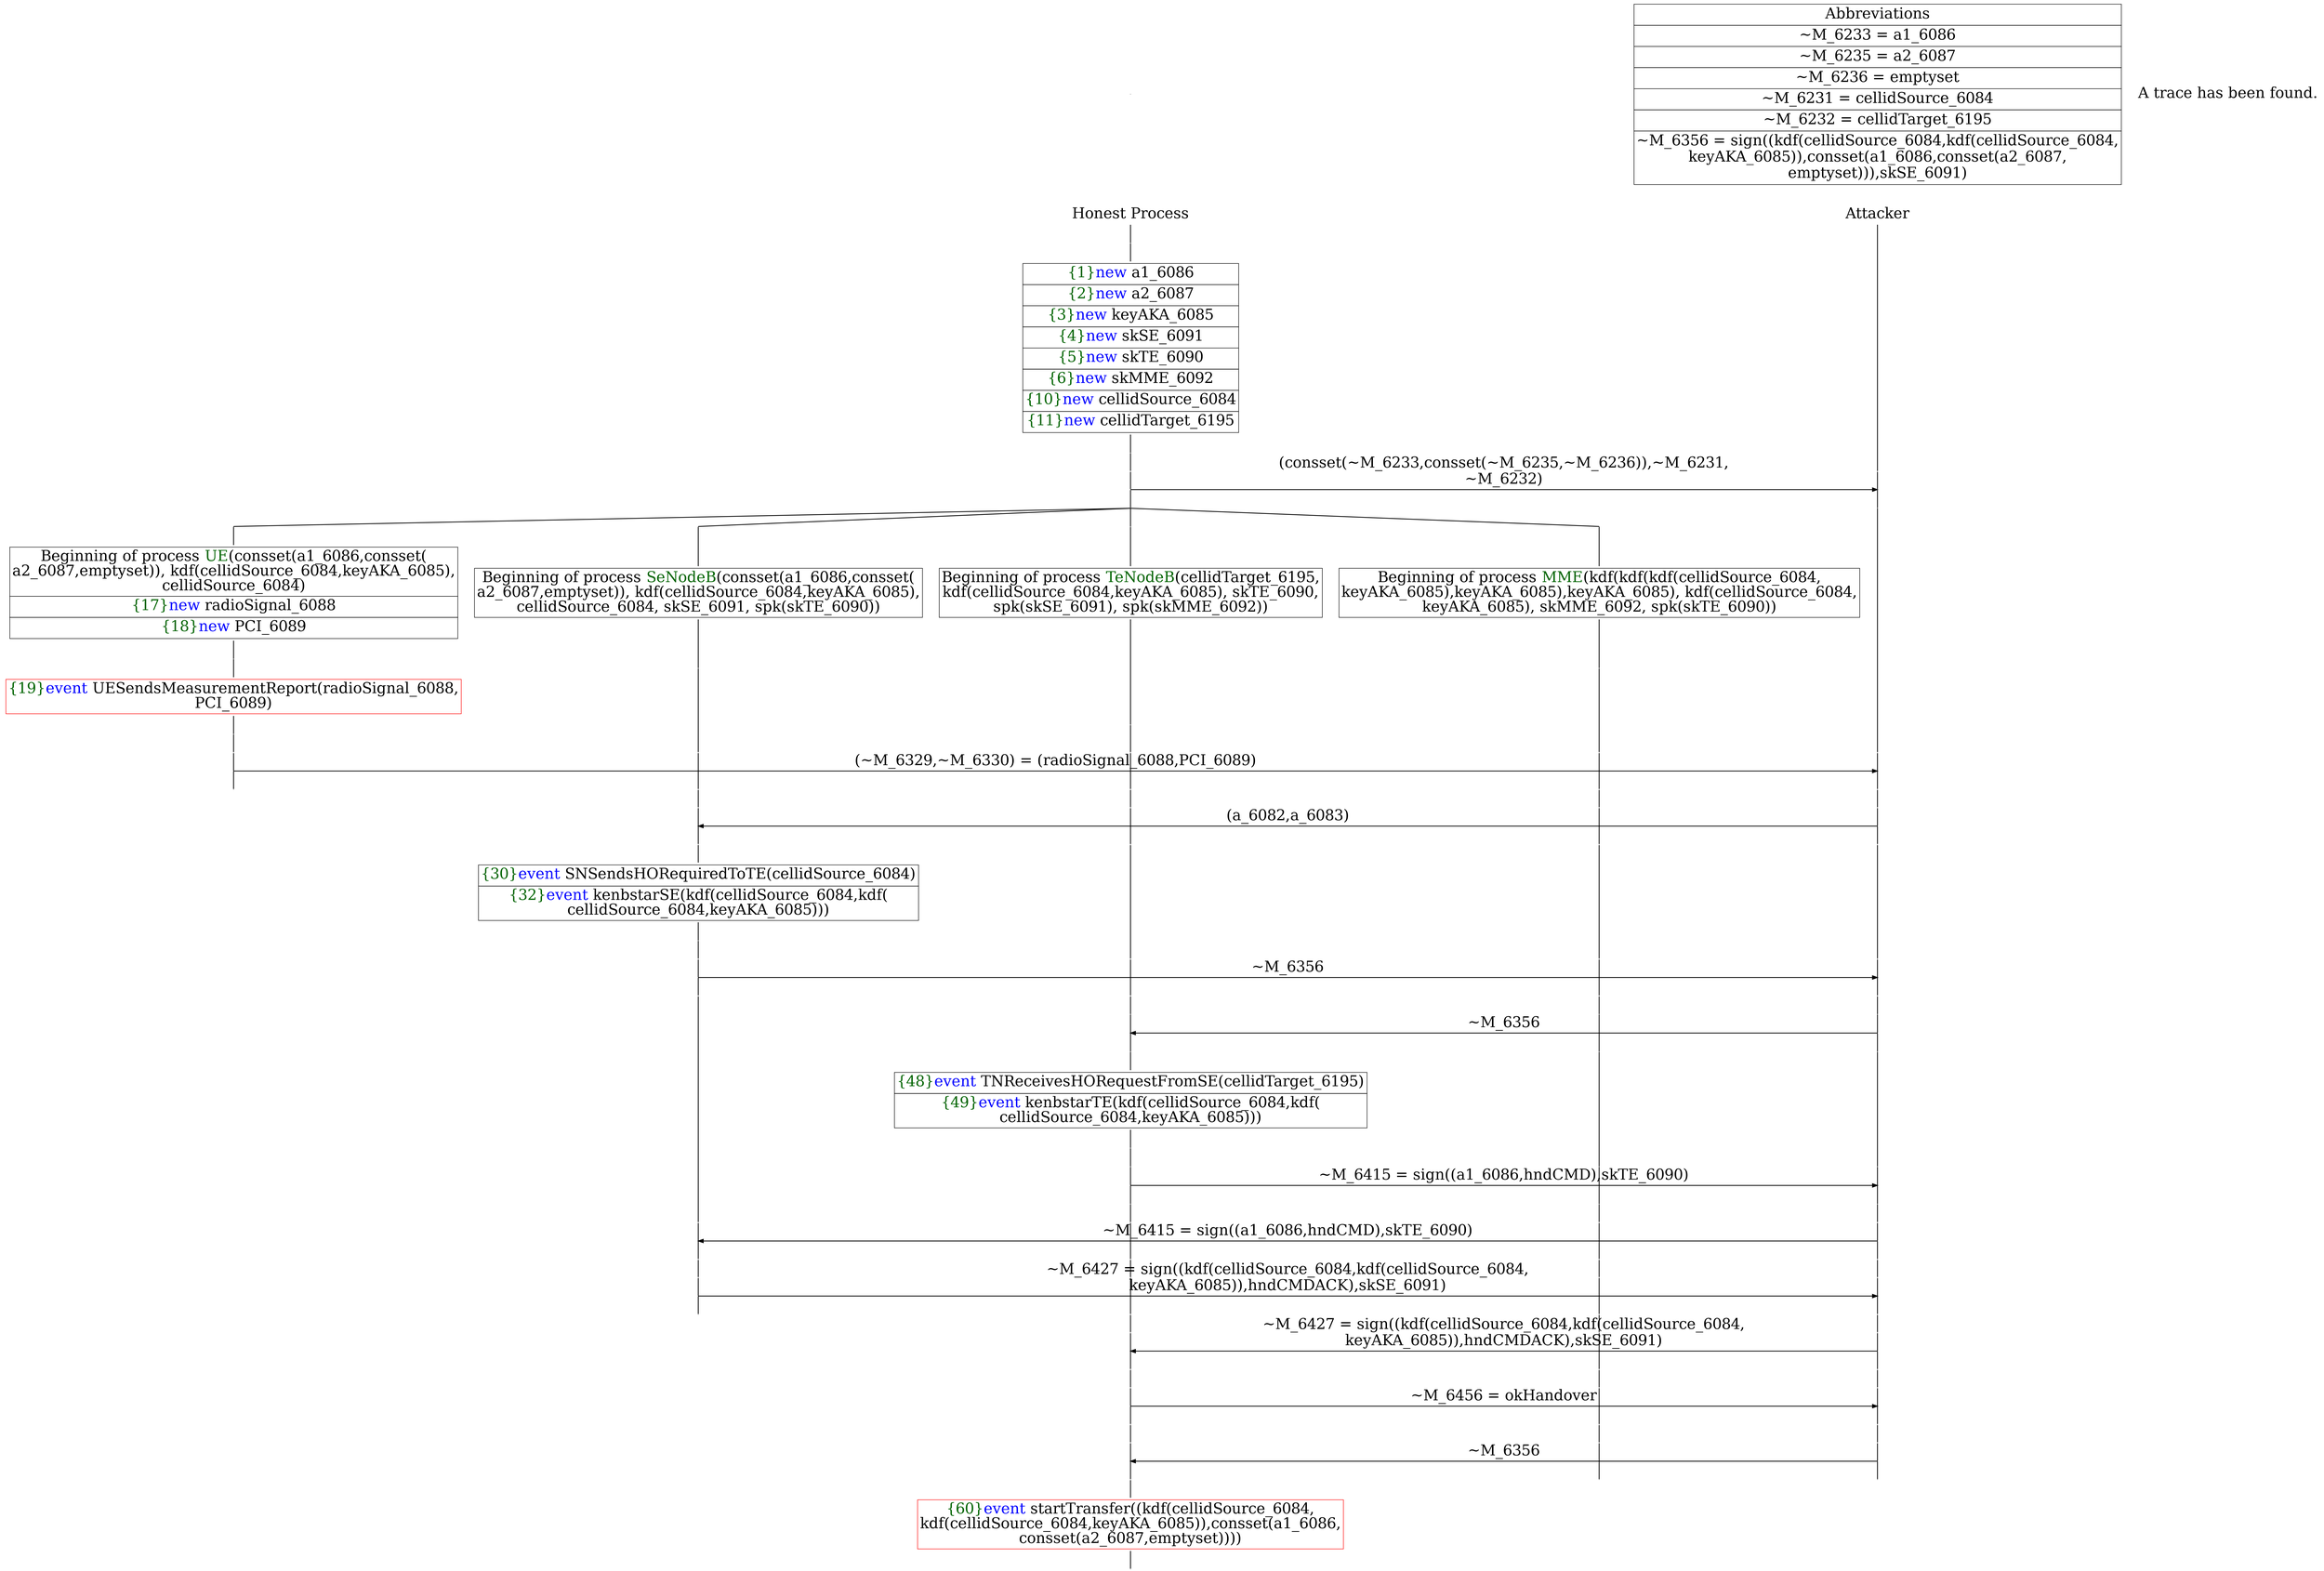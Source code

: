 digraph {
graph [ordering = out]
edge [arrowhead = none, penwidth = 1.6, fontsize = 30]
node [shape = point, width = 0, height = 0, fontsize = 30]
Trace<br/>
[label = <A trace has been found.<br/>
>, shape = plaintext]
P0__0 [label = "Honest Process", shape = plaintext]
P__0 [label = "Attacker", shape = plaintext]
Trace -> P0__0 [label = "", style = invisible, weight = 100]{rank = same; P0__0 P__0}
P0__0 -> P0__1 [label = <>, weight = 100]
P0__1 -> P0__2 [label = <>, weight = 100]
P0__2 [shape = plaintext, label = <<TABLE BORDER="0" CELLBORDER="1" CELLSPACING="0" CELLPADDING="4"> <TR><TD><FONT COLOR="darkgreen">{1}</FONT><FONT COLOR="blue">new </FONT>a1_6086</TD></TR><TR><TD><FONT COLOR="darkgreen">{2}</FONT><FONT COLOR="blue">new </FONT>a2_6087</TD></TR><TR><TD><FONT COLOR="darkgreen">{3}</FONT><FONT COLOR="blue">new </FONT>keyAKA_6085</TD></TR><TR><TD><FONT COLOR="darkgreen">{4}</FONT><FONT COLOR="blue">new </FONT>skSE_6091</TD></TR><TR><TD><FONT COLOR="darkgreen">{5}</FONT><FONT COLOR="blue">new </FONT>skTE_6090</TD></TR><TR><TD><FONT COLOR="darkgreen">{6}</FONT><FONT COLOR="blue">new </FONT>skMME_6092</TD></TR><TR><TD><FONT COLOR="darkgreen">{10}</FONT><FONT COLOR="blue">new </FONT>cellidSource_6084</TD></TR><TR><TD><FONT COLOR="darkgreen">{11}</FONT><FONT COLOR="blue">new </FONT>cellidTarget_6195</TD></TR></TABLE>>]
P0__2 -> P0__3 [label = <>, weight = 100]
P0__3 -> P0__4 [label = <>, weight = 100]
P__0 -> P__1 [label = <>, weight = 100]
{rank = same; P__1 P0__4}
P0__4 -> P0__5 [label = <>, weight = 100]
P__1 -> P__2 [label = <>, weight = 100]
{rank = same; P__2 P0__5}
P0__5 -> P__2 [label = <(consset(~M_6233,consset(~M_6235,~M_6236)),~M_6231,<br/>
~M_6232)>, arrowhead = normal]
P0__5 -> P0__6 [label = <>, weight = 100]
P__2 -> P__3 [label = <>, weight = 100]
{rank = same; P__3 P0__6}
/*RPar */
P0__6 -> P0_3__6 [label = <>]
P0__6 -> P0_2__6 [label = <>]
P0__6 -> P0_1__6 [label = <>]
P0__6 -> P0_0__6 [label = <>]
P0__6 [label = "", fixedsize = false, width = 0, height = 0, shape = none]
{rank = same; P0_0__6 P0_1__6 P0_2__6 P0_3__6}
P0_0__6 -> P0_0__7 [label = <>, weight = 100]
P0_0__7 [shape = plaintext, label = <<TABLE BORDER="0" CELLBORDER="1" CELLSPACING="0" CELLPADDING="4"> <TR><TD>Beginning of process <FONT COLOR="darkgreen">MME</FONT>(kdf(kdf(kdf(cellidSource_6084,<br/>
keyAKA_6085),keyAKA_6085),keyAKA_6085), kdf(cellidSource_6084,<br/>
keyAKA_6085), skMME_6092, spk(skTE_6090))</TD></TR></TABLE>>]
P0_0__7 -> P0_0__8 [label = <>, weight = 100]
P0_1__6 -> P0_1__7 [label = <>, weight = 100]
P0_1__7 [shape = plaintext, label = <<TABLE BORDER="0" CELLBORDER="1" CELLSPACING="0" CELLPADDING="4"> <TR><TD>Beginning of process <FONT COLOR="darkgreen">TeNodeB</FONT>(cellidTarget_6195,<br/>
kdf(cellidSource_6084,keyAKA_6085), skTE_6090,<br/>
spk(skSE_6091), spk(skMME_6092))</TD></TR></TABLE>>]
P0_1__7 -> P0_1__8 [label = <>, weight = 100]
P0_2__6 -> P0_2__7 [label = <>, weight = 100]
P0_2__7 [shape = plaintext, label = <<TABLE BORDER="0" CELLBORDER="1" CELLSPACING="0" CELLPADDING="4"> <TR><TD>Beginning of process <FONT COLOR="darkgreen">SeNodeB</FONT>(consset(a1_6086,consset(<br/>
a2_6087,emptyset)), kdf(cellidSource_6084,keyAKA_6085),<br/>
cellidSource_6084, skSE_6091, spk(skTE_6090))</TD></TR></TABLE>>]
P0_2__7 -> P0_2__8 [label = <>, weight = 100]
P0_3__6 -> P0_3__7 [label = <>, weight = 100]
P0_3__7 [shape = plaintext, label = <<TABLE BORDER="0" CELLBORDER="1" CELLSPACING="0" CELLPADDING="4"> <TR><TD>Beginning of process <FONT COLOR="darkgreen">UE</FONT>(consset(a1_6086,consset(<br/>
a2_6087,emptyset)), kdf(cellidSource_6084,keyAKA_6085),<br/>
cellidSource_6084)</TD></TR><TR><TD><FONT COLOR="darkgreen">{17}</FONT><FONT COLOR="blue">new </FONT>radioSignal_6088</TD></TR><TR><TD><FONT COLOR="darkgreen">{18}</FONT><FONT COLOR="blue">new </FONT>PCI_6089</TD></TR></TABLE>>]
P0_3__7 -> P0_3__8 [label = <>, weight = 100]
P0_3__8 -> P0_3__9 [label = <>, weight = 100]
P0_3__9 [color = red, shape = plaintext, label = <<TABLE BORDER="0" CELLBORDER="1" CELLSPACING="0" CELLPADDING="4"> <TR><TD><FONT COLOR="darkgreen">{19}</FONT><FONT COLOR="blue">event</FONT> UESendsMeasurementReport(radioSignal_6088,<br/>
PCI_6089)</TD></TR></TABLE>>]
P0_3__9 -> P0_3__10 [label = <>, weight = 100]
P0_3__10 -> P0_3__11 [label = <>, weight = 100]
P0_2__8 -> P0_2__9 [label = <>, weight = 100]
P0_1__8 -> P0_1__9 [label = <>, weight = 100]
P0_0__8 -> P0_0__9 [label = <>, weight = 100]
P__3 -> P__4 [label = <>, weight = 100]
{rank = same; P__4 P0_0__9 P0_1__9 P0_2__9 P0_3__11}
P0_3__11 -> P0_3__12 [label = <>, weight = 100]
P__4 -> P__5 [label = <>, weight = 100]
{rank = same; P__5 P0_3__12}
P0_3__12 -> P__5 [label = <(~M_6329,~M_6330) = (radioSignal_6088,PCI_6089)>, arrowhead = normal]
P0_3__12 -> P0_3__13 [label = <>, weight = 100]
P0_2__9 -> P0_2__10 [label = <>, weight = 100]
P0_1__9 -> P0_1__10 [label = <>, weight = 100]
P0_0__9 -> P0_0__10 [label = <>, weight = 100]
P__5 -> P__6 [label = <>, weight = 100]
{rank = same; P__6 P0_0__10 P0_1__10 P0_2__10 P0_3__13}
P0_2__10 -> P0_2__11 [label = <>, weight = 100]
P0_1__10 -> P0_1__11 [label = <>, weight = 100]
P0_0__10 -> P0_0__11 [label = <>, weight = 100]
P__6 -> P__7 [label = <>, weight = 100]
{rank = same; P__7 P0_0__11 P0_1__11 P0_2__11}
P0_2__11 -> P0_2__12 [label = <>, weight = 100]
P__7 -> P__8 [label = <>, weight = 100]
{rank = same; P__8 P0_2__12}
P0_2__12 -> P__8 [label = <(a_6082,a_6083)>, dir = back, arrowhead = normal]
P0_2__12 -> P0_2__13 [label = <>, weight = 100]
P0_1__11 -> P0_1__12 [label = <>, weight = 100]
P0_0__11 -> P0_0__12 [label = <>, weight = 100]
P__8 -> P__9 [label = <>, weight = 100]
{rank = same; P__9 P0_0__12 P0_1__12 P0_2__13}
P0_2__13 -> P0_2__14 [label = <>, weight = 100]
P0_2__14 [shape = plaintext, label = <<TABLE BORDER="0" CELLBORDER="1" CELLSPACING="0" CELLPADDING="4"> <TR><TD><FONT COLOR="darkgreen">{30}</FONT><FONT COLOR="blue">event</FONT> SNSendsHORequiredToTE(cellidSource_6084)<br/>
</TD></TR><TR><TD><FONT COLOR="darkgreen">{32}</FONT><FONT COLOR="blue">event</FONT> kenbstarSE(kdf(cellidSource_6084,kdf(<br/>
cellidSource_6084,keyAKA_6085)))</TD></TR></TABLE>>]
P0_2__14 -> P0_2__15 [label = <>, weight = 100]
P0_2__15 -> P0_2__16 [label = <>, weight = 100]
P0_1__12 -> P0_1__13 [label = <>, weight = 100]
P0_0__12 -> P0_0__13 [label = <>, weight = 100]
P__9 -> P__10 [label = <>, weight = 100]
{rank = same; P__10 P0_0__13 P0_1__13 P0_2__16}
P0_2__16 -> P0_2__17 [label = <>, weight = 100]
P__10 -> P__11 [label = <>, weight = 100]
{rank = same; P__11 P0_2__17}
P0_2__17 -> P__11 [label = <~M_6356>, arrowhead = normal]
P0_2__17 -> P0_2__18 [label = <>, weight = 100]
P0_1__13 -> P0_1__14 [label = <>, weight = 100]
P0_0__13 -> P0_0__14 [label = <>, weight = 100]
P__11 -> P__12 [label = <>, weight = 100]
{rank = same; P__12 P0_0__14 P0_1__14 P0_2__18}
P0_1__14 -> P0_1__15 [label = <>, weight = 100]
P0_0__14 -> P0_0__15 [label = <>, weight = 100]
P__12 -> P__13 [label = <>, weight = 100]
{rank = same; P__13 P0_0__15 P0_1__15}
P0_1__15 -> P0_1__16 [label = <>, weight = 100]
P__13 -> P__14 [label = <>, weight = 100]
{rank = same; P__14 P0_1__16}
P0_1__16 -> P__14 [label = <~M_6356>, dir = back, arrowhead = normal]
P0_1__16 -> P0_1__17 [label = <>, weight = 100]
P0_0__15 -> P0_0__16 [label = <>, weight = 100]
P__14 -> P__15 [label = <>, weight = 100]
{rank = same; P__15 P0_0__16 P0_1__17}
P0_1__17 -> P0_1__18 [label = <>, weight = 100]
P0_1__18 [shape = plaintext, label = <<TABLE BORDER="0" CELLBORDER="1" CELLSPACING="0" CELLPADDING="4"> <TR><TD><FONT COLOR="darkgreen">{48}</FONT><FONT COLOR="blue">event</FONT> TNReceivesHORequestFromSE(cellidTarget_6195)<br/>
</TD></TR><TR><TD><FONT COLOR="darkgreen">{49}</FONT><FONT COLOR="blue">event</FONT> kenbstarTE(kdf(cellidSource_6084,kdf(<br/>
cellidSource_6084,keyAKA_6085)))</TD></TR></TABLE>>]
P0_1__18 -> P0_1__19 [label = <>, weight = 100]
P0_1__19 -> P0_1__20 [label = <>, weight = 100]
P0_0__16 -> P0_0__17 [label = <>, weight = 100]
P__15 -> P__16 [label = <>, weight = 100]
{rank = same; P__16 P0_0__17 P0_1__20}
P0_1__20 -> P0_1__21 [label = <>, weight = 100]
P__16 -> P__17 [label = <>, weight = 100]
{rank = same; P__17 P0_1__21}
P0_1__21 -> P__17 [label = <~M_6415 = sign((a1_6086,hndCMD),skTE_6090)>, arrowhead = normal]
P0_1__21 -> P0_1__22 [label = <>, weight = 100]
P0_0__17 -> P0_0__18 [label = <>, weight = 100]
P__17 -> P__18 [label = <>, weight = 100]
{rank = same; P__18 P0_0__18 P0_1__22}
P0_2__18 -> P0_2__19 [label = <>, weight = 100]
P0_1__22 -> P0_1__23 [label = <>, weight = 100]
P0_0__18 -> P0_0__19 [label = <>, weight = 100]
P__18 -> P__19 [label = <>, weight = 100]
{rank = same; P__19 P0_0__19 P0_1__23 P0_2__19}
P0_2__19 -> P0_2__20 [label = <>, weight = 100]
P__19 -> P__20 [label = <>, weight = 100]
{rank = same; P__20 P0_2__20}
P0_2__20 -> P__20 [label = <~M_6415 = sign((a1_6086,hndCMD),skTE_6090)>, dir = back, arrowhead = normal]
P0_2__20 -> P0_2__21 [label = <>, weight = 100]
P0_1__23 -> P0_1__24 [label = <>, weight = 100]
P0_0__19 -> P0_0__20 [label = <>, weight = 100]
P__20 -> P__21 [label = <>, weight = 100]
{rank = same; P__21 P0_0__20 P0_1__24 P0_2__21}
P0_2__21 -> P0_2__22 [label = <>, weight = 100]
P0_1__24 -> P0_1__25 [label = <>, weight = 100]
P0_0__20 -> P0_0__21 [label = <>, weight = 100]
P__21 -> P__22 [label = <>, weight = 100]
{rank = same; P__22 P0_0__21 P0_1__25 P0_2__22}
P0_2__22 -> P0_2__23 [label = <>, weight = 100]
P__22 -> P__23 [label = <>, weight = 100]
{rank = same; P__23 P0_2__23}
P0_2__23 -> P__23 [label = <~M_6427 = sign((kdf(cellidSource_6084,kdf(cellidSource_6084,<br/>
keyAKA_6085)),hndCMDACK),skSE_6091)>, arrowhead = normal]
P0_2__23 -> P0_2__24 [label = <>, weight = 100]
P0_1__25 -> P0_1__26 [label = <>, weight = 100]
P0_0__21 -> P0_0__22 [label = <>, weight = 100]
P__23 -> P__24 [label = <>, weight = 100]
{rank = same; P__24 P0_0__22 P0_1__26 P0_2__24}
P0_1__26 -> P0_1__27 [label = <>, weight = 100]
P0_0__22 -> P0_0__23 [label = <>, weight = 100]
P__24 -> P__25 [label = <>, weight = 100]
{rank = same; P__25 P0_0__23 P0_1__27}
P0_1__27 -> P0_1__28 [label = <>, weight = 100]
P__25 -> P__26 [label = <>, weight = 100]
{rank = same; P__26 P0_1__28}
P0_1__28 -> P__26 [label = <~M_6427 = sign((kdf(cellidSource_6084,kdf(cellidSource_6084,<br/>
keyAKA_6085)),hndCMDACK),skSE_6091)>, dir = back, arrowhead = normal]
P0_1__28 -> P0_1__29 [label = <>, weight = 100]
P0_0__23 -> P0_0__24 [label = <>, weight = 100]
P__26 -> P__27 [label = <>, weight = 100]
{rank = same; P__27 P0_0__24 P0_1__29}
P0_1__29 -> P0_1__30 [label = <>, weight = 100]
P0_0__24 -> P0_0__25 [label = <>, weight = 100]
P__27 -> P__28 [label = <>, weight = 100]
{rank = same; P__28 P0_0__25 P0_1__30}
P0_1__30 -> P0_1__31 [label = <>, weight = 100]
P__28 -> P__29 [label = <>, weight = 100]
{rank = same; P__29 P0_1__31}
P0_1__31 -> P__29 [label = <~M_6456 = okHandover>, arrowhead = normal]
P0_1__31 -> P0_1__32 [label = <>, weight = 100]
P0_0__25 -> P0_0__26 [label = <>, weight = 100]
P__29 -> P__30 [label = <>, weight = 100]
{rank = same; P__30 P0_0__26 P0_1__32}
P0_1__32 -> P0_1__33 [label = <>, weight = 100]
P0_0__26 -> P0_0__27 [label = <>, weight = 100]
P__30 -> P__31 [label = <>, weight = 100]
{rank = same; P__31 P0_0__27 P0_1__33}
P0_1__33 -> P0_1__34 [label = <>, weight = 100]
P__31 -> P__32 [label = <>, weight = 100]
{rank = same; P__32 P0_1__34}
P0_1__34 -> P__32 [label = <~M_6356>, dir = back, arrowhead = normal]
P0_1__34 -> P0_1__35 [label = <>, weight = 100]
P0_0__27 -> P0_0__28 [label = <>, weight = 100]
P__32 -> P__33 [label = <>, weight = 100]
{rank = same; P__33 P0_0__28 P0_1__35}
P0_1__35 -> P0_1__36 [label = <>, weight = 100]
P0_1__36 [color = red, shape = plaintext, label = <<TABLE BORDER="0" CELLBORDER="1" CELLSPACING="0" CELLPADDING="4"> <TR><TD><FONT COLOR="darkgreen">{60}</FONT><FONT COLOR="blue">event</FONT> startTransfer((kdf(cellidSource_6084,<br/>
kdf(cellidSource_6084,keyAKA_6085)),consset(a1_6086,<br/>
consset(a2_6087,emptyset))))</TD></TR></TABLE>>]
P0_1__36 -> P0_1__37 [label = <>, weight = 100]
Abbrev [shape = plaintext, label = <<TABLE BORDER="0" CELLBORDER="1" CELLSPACING="0" CELLPADDING="4"><TR> <TD> Abbreviations </TD></TR><TR><TD>~M_6233 = a1_6086</TD></TR><TR><TD>~M_6235 = a2_6087</TD></TR><TR><TD>~M_6236 = emptyset</TD></TR><TR><TD>~M_6231 = cellidSource_6084</TD></TR><TR><TD>~M_6232 = cellidTarget_6195</TD></TR><TR><TD>~M_6356 = sign((kdf(cellidSource_6084,kdf(cellidSource_6084,<br/>
keyAKA_6085)),consset(a1_6086,consset(a2_6087,<br/>
emptyset))),skSE_6091)</TD></TR></TABLE>>]Abbrev -> P__0 [style = invisible, weight =100]}